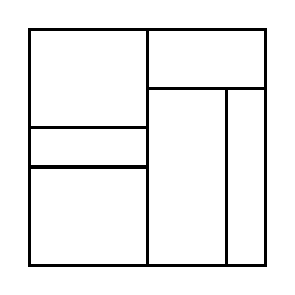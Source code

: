 \begin{tikzpicture}[very thick, scale=.5]
    \draw (0,7/2) rectangle (3,6);
    \draw (0,5/2) rectangle (3,7/2);
    \draw (0,0) rectangle (3,5/2);
    \draw (3,9/2) rectangle (6,6);
    \draw (3,0) rectangle (5,9/2);
    \draw (5,0) rectangle (6,9/2);
\end{tikzpicture}
